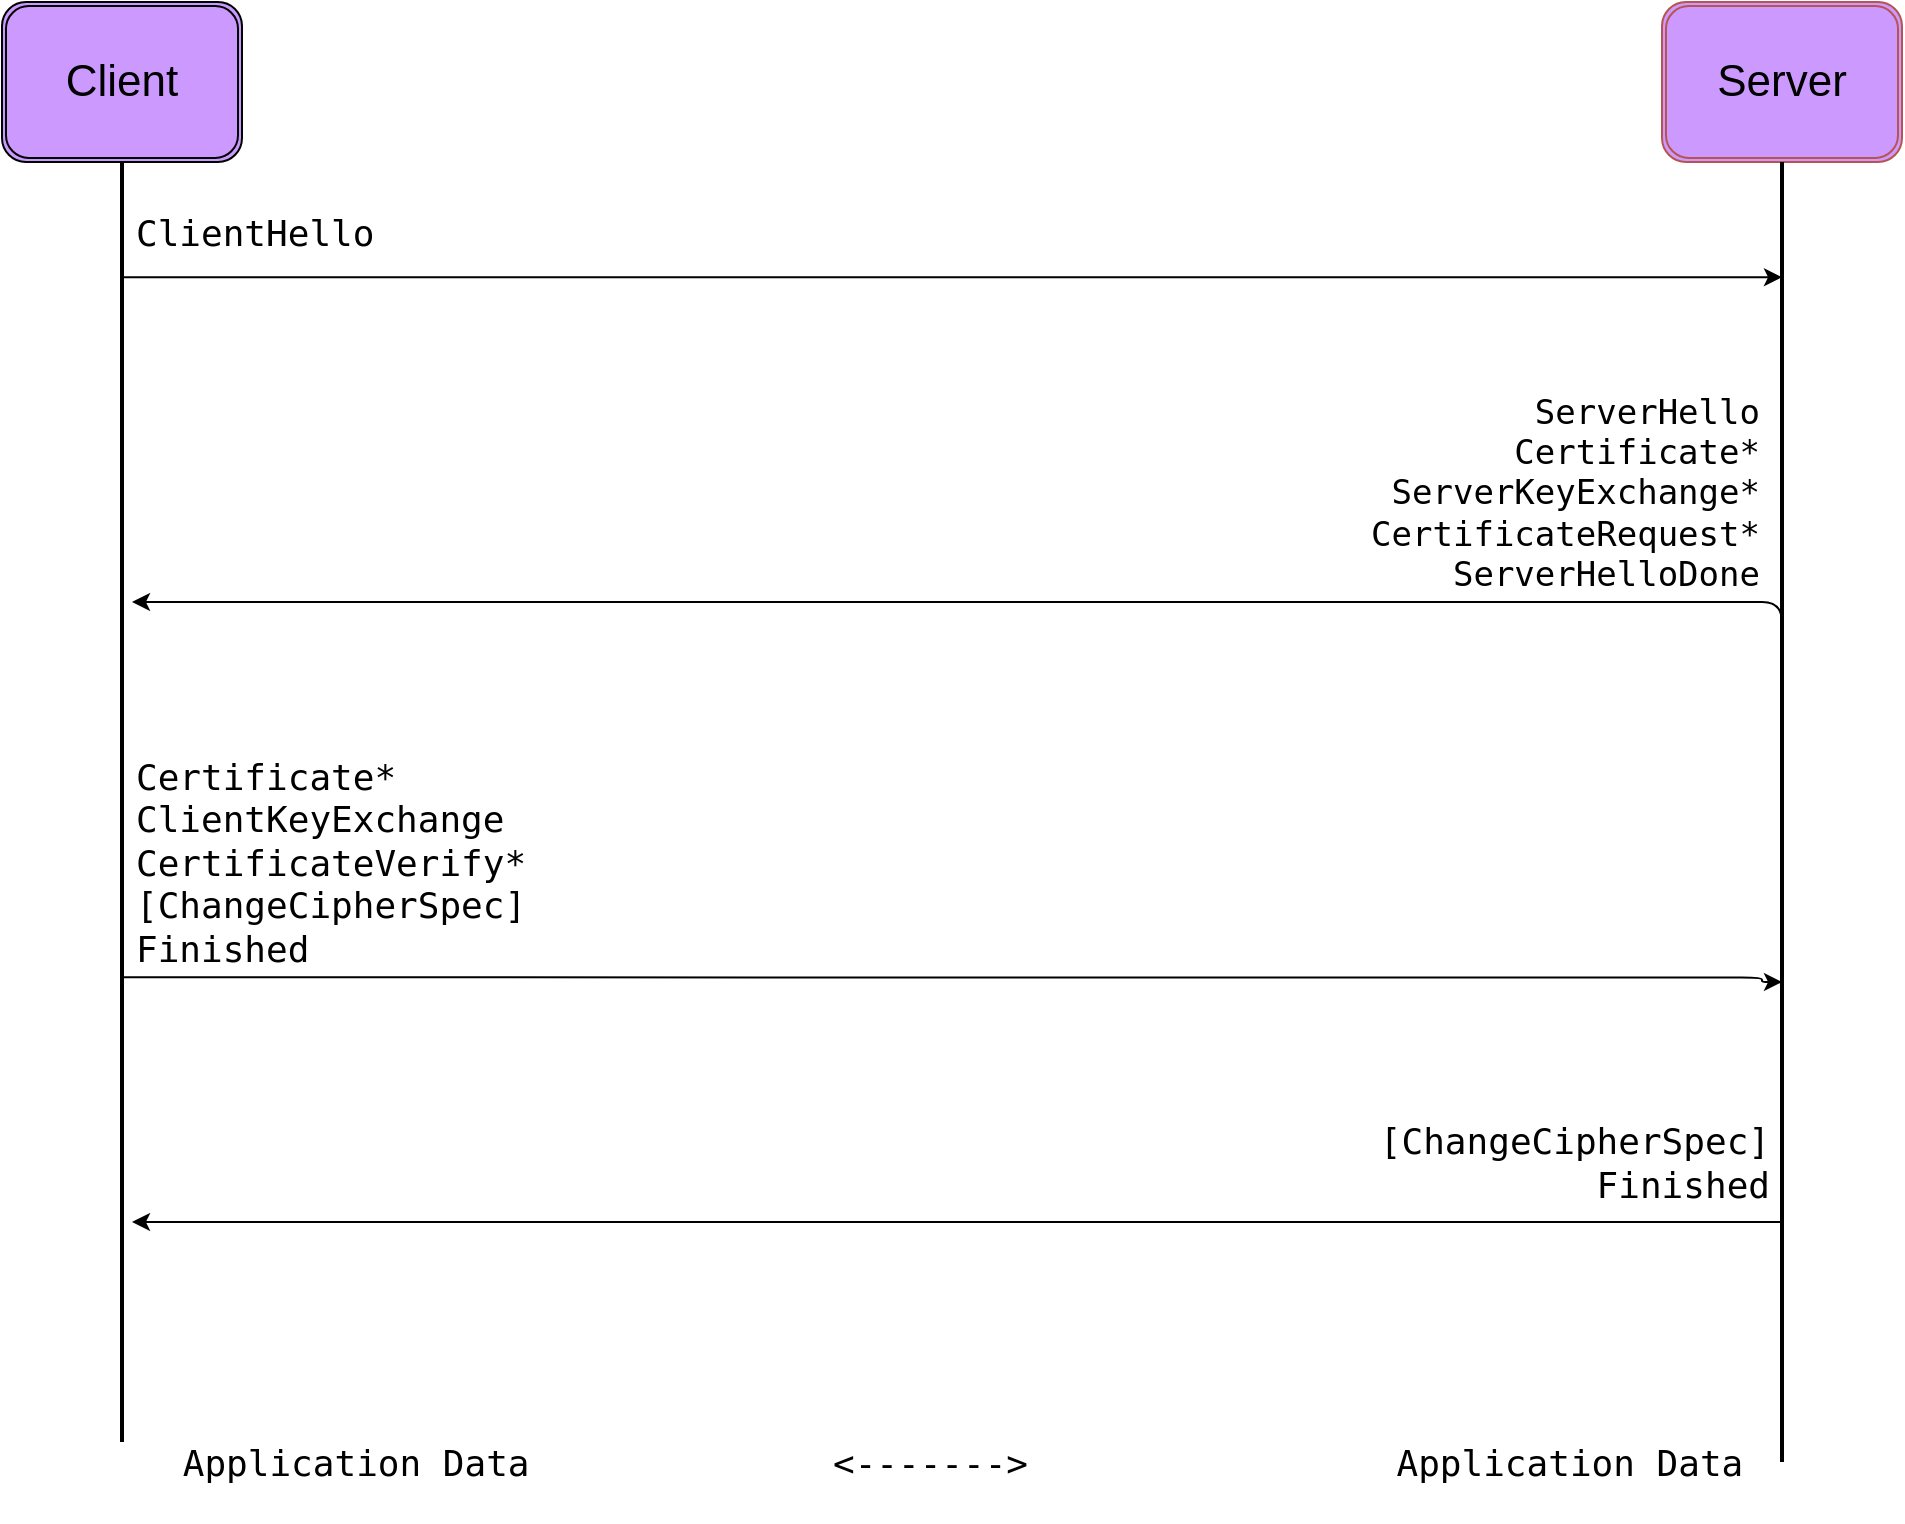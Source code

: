 <mxfile>
    <diagram id="FtyZWpv0tqhQstQxQz7Y" name="Page-1">
        <mxGraphModel dx="1904" dy="602" grid="1" gridSize="10" guides="1" tooltips="1" connect="1" arrows="1" fold="1" page="1" pageScale="1" pageWidth="850" pageHeight="1100" math="0" shadow="0">
            <root>
                <mxCell id="0"/>
                <mxCell id="1" parent="0"/>
                <mxCell id="2" value="&lt;font color=&quot;#000000&quot; style=&quot;font-size: 22px&quot;&gt;Server&lt;/font&gt;" style="shape=ext;double=1;rounded=1;whiteSpace=wrap;html=1;fillColor=#CC99FF;strokeColor=#b85450;" vertex="1" parent="1">
                    <mxGeometry x="680" y="270" width="120" height="80" as="geometry"/>
                </mxCell>
                <mxCell id="3" value="&lt;font color=&quot;#000000&quot; style=&quot;font-size: 22px&quot;&gt;Client&lt;/font&gt;" style="shape=ext;double=1;rounded=1;whiteSpace=wrap;html=1;fillColor=#CC99FF;" vertex="1" parent="1">
                    <mxGeometry x="-150" y="270" width="120" height="80" as="geometry"/>
                </mxCell>
                <mxCell id="4" value="" style="line;strokeWidth=2;direction=south;html=1;fontSize=22;fontColor=#000000;fillColor=#CC99FF;" vertex="1" parent="1">
                    <mxGeometry x="-95" y="350" width="10" height="640" as="geometry"/>
                </mxCell>
                <mxCell id="6" value="" style="line;strokeWidth=2;direction=south;html=1;fontSize=22;fontColor=#000000;fillColor=#CC99FF;" vertex="1" parent="1">
                    <mxGeometry x="735" y="350" width="10" height="650" as="geometry"/>
                </mxCell>
                <mxCell id="7" value="" style="edgeStyle=segmentEdgeStyle;endArrow=classic;html=1;fontSize=22;fontColor=#000000;exitX=0.09;exitY=0.515;exitDx=0;exitDy=0;exitPerimeter=0;entryX=0.09;entryY=0.5;entryDx=0;entryDy=0;entryPerimeter=0;" edge="1" parent="1" source="4" target="6">
                    <mxGeometry width="50" height="50" relative="1" as="geometry">
                        <mxPoint x="380" y="480" as="sourcePoint"/>
                        <mxPoint x="720" y="390" as="targetPoint"/>
                    </mxGeometry>
                </mxCell>
                <mxCell id="8" value="&lt;pre class=&quot;newpage&quot;&gt;&lt;font style=&quot;font-size: 18px&quot;&gt;ClientHello&lt;/font&gt;&lt;/pre&gt;" style="text;html=1;align=left;verticalAlign=middle;resizable=0;points=[];autosize=1;strokeColor=none;fillColor=none;fontSize=22;fontColor=#000000;" vertex="1" parent="1">
                    <mxGeometry x="-85" y="345" width="130" height="80" as="geometry"/>
                </mxCell>
                <mxCell id="9" value="" style="edgeStyle=segmentEdgeStyle;endArrow=classic;html=1;fontSize=18;fontColor=#000000;" edge="1" parent="1" target="4">
                    <mxGeometry width="50" height="50" relative="1" as="geometry">
                        <mxPoint x="740" y="600" as="sourcePoint"/>
                        <mxPoint x="430" y="430" as="targetPoint"/>
                        <Array as="points">
                            <mxPoint x="740" y="570"/>
                        </Array>
                    </mxGeometry>
                </mxCell>
                <mxCell id="10" value="&lt;pre class=&quot;newpage&quot; style=&quot;font-size: 17px&quot;&gt;&lt;pre&gt;ServerHello&lt;br/&gt;                                                 Certificate*&lt;br/&gt;                                           ServerKeyExchange*&lt;br/&gt;                                          CertificateRequest*&lt;br/&gt;                                     ServerHelloDone&lt;/pre&gt;&lt;/pre&gt;" style="text;html=1;align=right;verticalAlign=middle;resizable=0;points=[];autosize=1;strokeColor=none;fillColor=none;fontSize=18;fontColor=#000000;" vertex="1" parent="1">
                    <mxGeometry x="90" y="440" width="640" height="150" as="geometry"/>
                </mxCell>
                <mxCell id="11" value="&lt;pre&gt;Certificate*&lt;br/&gt;ClientKeyExchange&lt;br/&gt;CertificateVerify*&lt;br/&gt;[ChangeCipherSpec]&lt;br/&gt;Finished &lt;/pre&gt;" style="text;html=1;align=left;verticalAlign=middle;resizable=0;points=[];autosize=1;strokeColor=none;fillColor=none;fontSize=18;fontColor=#000000;" vertex="1" parent="1">
                    <mxGeometry x="-85" y="625" width="210" height="150" as="geometry"/>
                </mxCell>
                <mxCell id="12" value="" style="edgeStyle=segmentEdgeStyle;endArrow=classic;html=1;fontSize=18;fontColor=#000000;exitX=0.637;exitY=0.432;exitDx=0;exitDy=0;exitPerimeter=0;" edge="1" parent="1" source="4">
                    <mxGeometry width="50" height="50" relative="1" as="geometry">
                        <mxPoint x="330" y="710" as="sourcePoint"/>
                        <mxPoint x="740" y="760" as="targetPoint"/>
                        <Array as="points">
                            <mxPoint x="730" y="758"/>
                            <mxPoint x="730" y="760"/>
                        </Array>
                    </mxGeometry>
                </mxCell>
                <mxCell id="13" value="&lt;pre&gt;[ChangeCipherSpec]&lt;br/&gt;                                            Finished&lt;/pre&gt;" style="text;html=1;align=right;verticalAlign=middle;resizable=0;points=[];autosize=1;strokeColor=none;fillColor=none;fontSize=18;fontColor=#000000;" vertex="1" parent="1">
                    <mxGeometry x="155" y="810" width="580" height="80" as="geometry"/>
                </mxCell>
                <mxCell id="14" value="" style="edgeStyle=segmentEdgeStyle;endArrow=classic;html=1;fontSize=18;fontColor=#000000;" edge="1" parent="1" target="4">
                    <mxGeometry width="50" height="50" relative="1" as="geometry">
                        <mxPoint x="740" y="880" as="sourcePoint"/>
                        <mxPoint x="490" y="850" as="targetPoint"/>
                    </mxGeometry>
                </mxCell>
                <mxCell id="15" value="&lt;pre&gt;Application Data              &amp;lt;-------&amp;gt;                 Application Data&lt;/pre&gt;" style="text;html=1;align=center;verticalAlign=middle;resizable=0;points=[];autosize=1;strokeColor=none;fillColor=none;fontSize=18;fontColor=#000000;" vertex="1" parent="1">
                    <mxGeometry x="-70" y="970" width="800" height="60" as="geometry"/>
                </mxCell>
            </root>
        </mxGraphModel>
    </diagram>
</mxfile>